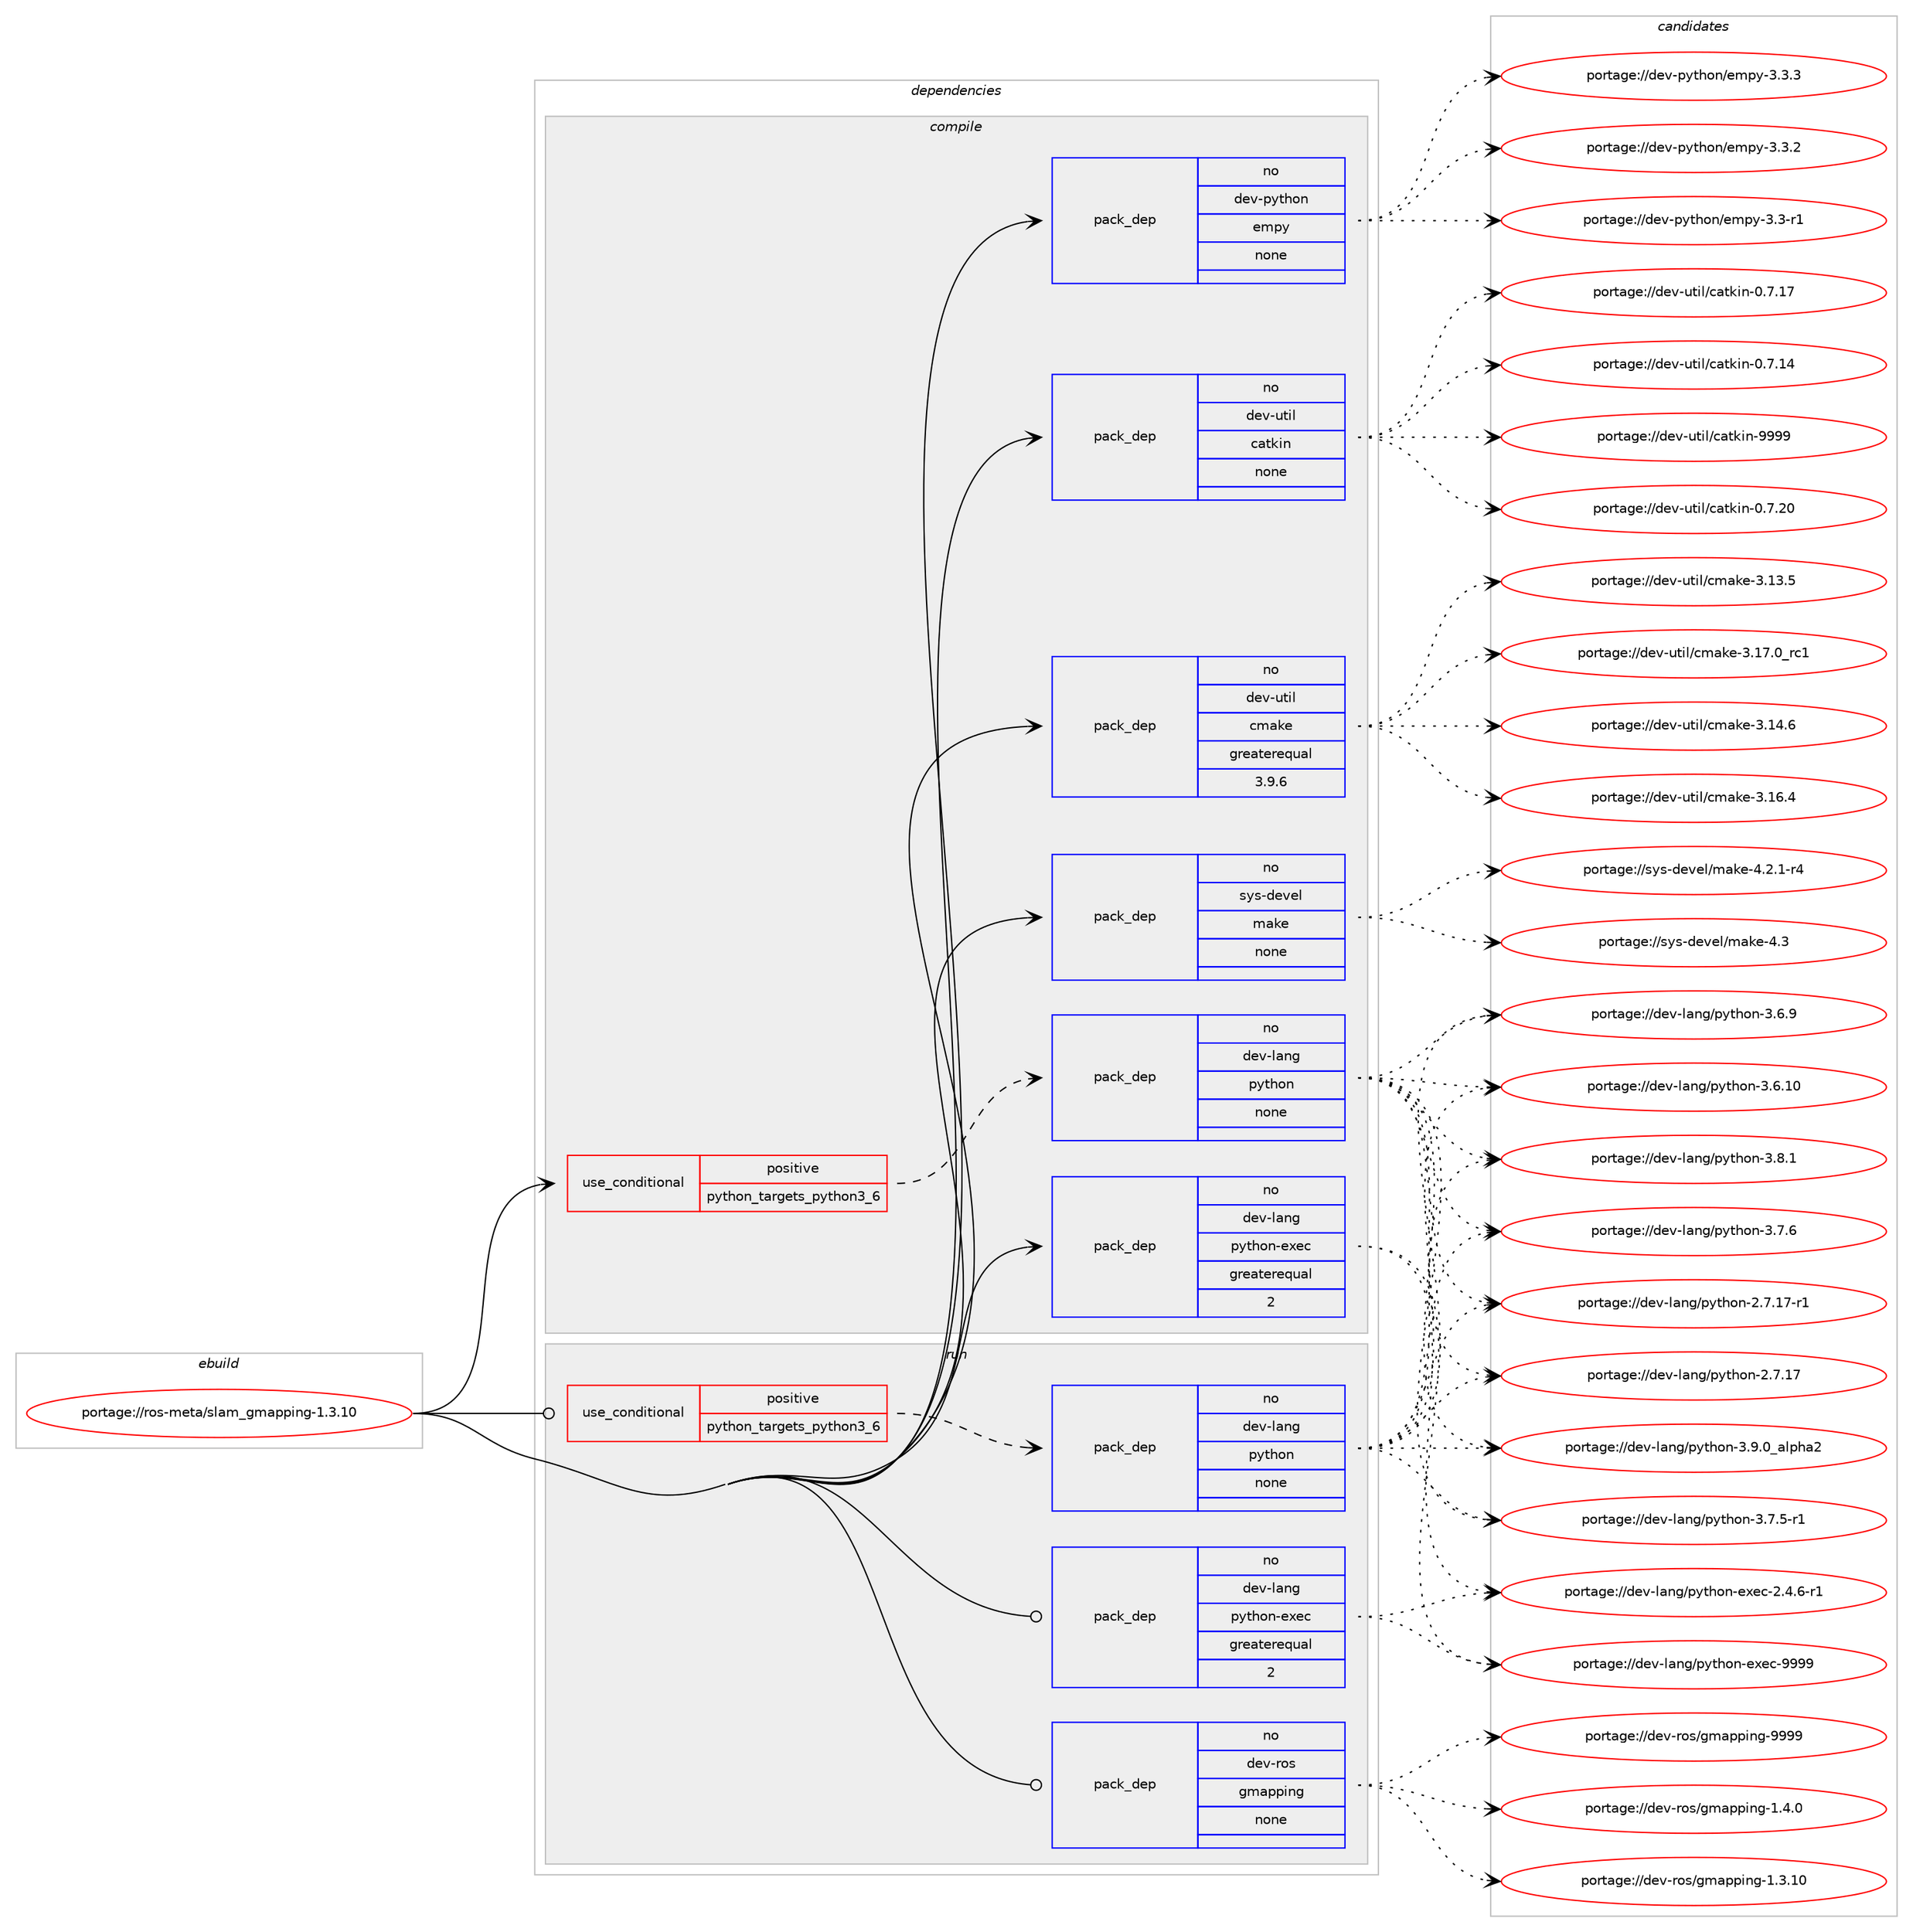 digraph prolog {

# *************
# Graph options
# *************

newrank=true;
concentrate=true;
compound=true;
graph [rankdir=LR,fontname=Helvetica,fontsize=10,ranksep=1.5];#, ranksep=2.5, nodesep=0.2];
edge  [arrowhead=vee];
node  [fontname=Helvetica,fontsize=10];

# **********
# The ebuild
# **********

subgraph cluster_leftcol {
color=gray;
rank=same;
label=<<i>ebuild</i>>;
id [label="portage://ros-meta/slam_gmapping-1.3.10", color=red, width=4, href="../ros-meta/slam_gmapping-1.3.10.svg"];
}

# ****************
# The dependencies
# ****************

subgraph cluster_midcol {
color=gray;
label=<<i>dependencies</i>>;
subgraph cluster_compile {
fillcolor="#eeeeee";
style=filled;
label=<<i>compile</i>>;
subgraph cond12927 {
dependency63053 [label=<<TABLE BORDER="0" CELLBORDER="1" CELLSPACING="0" CELLPADDING="4"><TR><TD ROWSPAN="3" CELLPADDING="10">use_conditional</TD></TR><TR><TD>positive</TD></TR><TR><TD>python_targets_python3_6</TD></TR></TABLE>>, shape=none, color=red];
subgraph pack48778 {
dependency63054 [label=<<TABLE BORDER="0" CELLBORDER="1" CELLSPACING="0" CELLPADDING="4" WIDTH="220"><TR><TD ROWSPAN="6" CELLPADDING="30">pack_dep</TD></TR><TR><TD WIDTH="110">no</TD></TR><TR><TD>dev-lang</TD></TR><TR><TD>python</TD></TR><TR><TD>none</TD></TR><TR><TD></TD></TR></TABLE>>, shape=none, color=blue];
}
dependency63053:e -> dependency63054:w [weight=20,style="dashed",arrowhead="vee"];
}
id:e -> dependency63053:w [weight=20,style="solid",arrowhead="vee"];
subgraph pack48779 {
dependency63055 [label=<<TABLE BORDER="0" CELLBORDER="1" CELLSPACING="0" CELLPADDING="4" WIDTH="220"><TR><TD ROWSPAN="6" CELLPADDING="30">pack_dep</TD></TR><TR><TD WIDTH="110">no</TD></TR><TR><TD>dev-lang</TD></TR><TR><TD>python-exec</TD></TR><TR><TD>greaterequal</TD></TR><TR><TD>2</TD></TR></TABLE>>, shape=none, color=blue];
}
id:e -> dependency63055:w [weight=20,style="solid",arrowhead="vee"];
subgraph pack48780 {
dependency63056 [label=<<TABLE BORDER="0" CELLBORDER="1" CELLSPACING="0" CELLPADDING="4" WIDTH="220"><TR><TD ROWSPAN="6" CELLPADDING="30">pack_dep</TD></TR><TR><TD WIDTH="110">no</TD></TR><TR><TD>dev-python</TD></TR><TR><TD>empy</TD></TR><TR><TD>none</TD></TR><TR><TD></TD></TR></TABLE>>, shape=none, color=blue];
}
id:e -> dependency63056:w [weight=20,style="solid",arrowhead="vee"];
subgraph pack48781 {
dependency63057 [label=<<TABLE BORDER="0" CELLBORDER="1" CELLSPACING="0" CELLPADDING="4" WIDTH="220"><TR><TD ROWSPAN="6" CELLPADDING="30">pack_dep</TD></TR><TR><TD WIDTH="110">no</TD></TR><TR><TD>dev-util</TD></TR><TR><TD>catkin</TD></TR><TR><TD>none</TD></TR><TR><TD></TD></TR></TABLE>>, shape=none, color=blue];
}
id:e -> dependency63057:w [weight=20,style="solid",arrowhead="vee"];
subgraph pack48782 {
dependency63058 [label=<<TABLE BORDER="0" CELLBORDER="1" CELLSPACING="0" CELLPADDING="4" WIDTH="220"><TR><TD ROWSPAN="6" CELLPADDING="30">pack_dep</TD></TR><TR><TD WIDTH="110">no</TD></TR><TR><TD>dev-util</TD></TR><TR><TD>cmake</TD></TR><TR><TD>greaterequal</TD></TR><TR><TD>3.9.6</TD></TR></TABLE>>, shape=none, color=blue];
}
id:e -> dependency63058:w [weight=20,style="solid",arrowhead="vee"];
subgraph pack48783 {
dependency63059 [label=<<TABLE BORDER="0" CELLBORDER="1" CELLSPACING="0" CELLPADDING="4" WIDTH="220"><TR><TD ROWSPAN="6" CELLPADDING="30">pack_dep</TD></TR><TR><TD WIDTH="110">no</TD></TR><TR><TD>sys-devel</TD></TR><TR><TD>make</TD></TR><TR><TD>none</TD></TR><TR><TD></TD></TR></TABLE>>, shape=none, color=blue];
}
id:e -> dependency63059:w [weight=20,style="solid",arrowhead="vee"];
}
subgraph cluster_compileandrun {
fillcolor="#eeeeee";
style=filled;
label=<<i>compile and run</i>>;
}
subgraph cluster_run {
fillcolor="#eeeeee";
style=filled;
label=<<i>run</i>>;
subgraph cond12928 {
dependency63060 [label=<<TABLE BORDER="0" CELLBORDER="1" CELLSPACING="0" CELLPADDING="4"><TR><TD ROWSPAN="3" CELLPADDING="10">use_conditional</TD></TR><TR><TD>positive</TD></TR><TR><TD>python_targets_python3_6</TD></TR></TABLE>>, shape=none, color=red];
subgraph pack48784 {
dependency63061 [label=<<TABLE BORDER="0" CELLBORDER="1" CELLSPACING="0" CELLPADDING="4" WIDTH="220"><TR><TD ROWSPAN="6" CELLPADDING="30">pack_dep</TD></TR><TR><TD WIDTH="110">no</TD></TR><TR><TD>dev-lang</TD></TR><TR><TD>python</TD></TR><TR><TD>none</TD></TR><TR><TD></TD></TR></TABLE>>, shape=none, color=blue];
}
dependency63060:e -> dependency63061:w [weight=20,style="dashed",arrowhead="vee"];
}
id:e -> dependency63060:w [weight=20,style="solid",arrowhead="odot"];
subgraph pack48785 {
dependency63062 [label=<<TABLE BORDER="0" CELLBORDER="1" CELLSPACING="0" CELLPADDING="4" WIDTH="220"><TR><TD ROWSPAN="6" CELLPADDING="30">pack_dep</TD></TR><TR><TD WIDTH="110">no</TD></TR><TR><TD>dev-lang</TD></TR><TR><TD>python-exec</TD></TR><TR><TD>greaterequal</TD></TR><TR><TD>2</TD></TR></TABLE>>, shape=none, color=blue];
}
id:e -> dependency63062:w [weight=20,style="solid",arrowhead="odot"];
subgraph pack48786 {
dependency63063 [label=<<TABLE BORDER="0" CELLBORDER="1" CELLSPACING="0" CELLPADDING="4" WIDTH="220"><TR><TD ROWSPAN="6" CELLPADDING="30">pack_dep</TD></TR><TR><TD WIDTH="110">no</TD></TR><TR><TD>dev-ros</TD></TR><TR><TD>gmapping</TD></TR><TR><TD>none</TD></TR><TR><TD></TD></TR></TABLE>>, shape=none, color=blue];
}
id:e -> dependency63063:w [weight=20,style="solid",arrowhead="odot"];
}
}

# **************
# The candidates
# **************

subgraph cluster_choices {
rank=same;
color=gray;
label=<<i>candidates</i>>;

subgraph choice48778 {
color=black;
nodesep=1;
choice10010111845108971101034711212111610411111045514657464895971081121049750 [label="portage://dev-lang/python-3.9.0_alpha2", color=red, width=4,href="../dev-lang/python-3.9.0_alpha2.svg"];
choice100101118451089711010347112121116104111110455146564649 [label="portage://dev-lang/python-3.8.1", color=red, width=4,href="../dev-lang/python-3.8.1.svg"];
choice100101118451089711010347112121116104111110455146554654 [label="portage://dev-lang/python-3.7.6", color=red, width=4,href="../dev-lang/python-3.7.6.svg"];
choice1001011184510897110103471121211161041111104551465546534511449 [label="portage://dev-lang/python-3.7.5-r1", color=red, width=4,href="../dev-lang/python-3.7.5-r1.svg"];
choice100101118451089711010347112121116104111110455146544657 [label="portage://dev-lang/python-3.6.9", color=red, width=4,href="../dev-lang/python-3.6.9.svg"];
choice10010111845108971101034711212111610411111045514654464948 [label="portage://dev-lang/python-3.6.10", color=red, width=4,href="../dev-lang/python-3.6.10.svg"];
choice100101118451089711010347112121116104111110455046554649554511449 [label="portage://dev-lang/python-2.7.17-r1", color=red, width=4,href="../dev-lang/python-2.7.17-r1.svg"];
choice10010111845108971101034711212111610411111045504655464955 [label="portage://dev-lang/python-2.7.17", color=red, width=4,href="../dev-lang/python-2.7.17.svg"];
dependency63054:e -> choice10010111845108971101034711212111610411111045514657464895971081121049750:w [style=dotted,weight="100"];
dependency63054:e -> choice100101118451089711010347112121116104111110455146564649:w [style=dotted,weight="100"];
dependency63054:e -> choice100101118451089711010347112121116104111110455146554654:w [style=dotted,weight="100"];
dependency63054:e -> choice1001011184510897110103471121211161041111104551465546534511449:w [style=dotted,weight="100"];
dependency63054:e -> choice100101118451089711010347112121116104111110455146544657:w [style=dotted,weight="100"];
dependency63054:e -> choice10010111845108971101034711212111610411111045514654464948:w [style=dotted,weight="100"];
dependency63054:e -> choice100101118451089711010347112121116104111110455046554649554511449:w [style=dotted,weight="100"];
dependency63054:e -> choice10010111845108971101034711212111610411111045504655464955:w [style=dotted,weight="100"];
}
subgraph choice48779 {
color=black;
nodesep=1;
choice10010111845108971101034711212111610411111045101120101994557575757 [label="portage://dev-lang/python-exec-9999", color=red, width=4,href="../dev-lang/python-exec-9999.svg"];
choice10010111845108971101034711212111610411111045101120101994550465246544511449 [label="portage://dev-lang/python-exec-2.4.6-r1", color=red, width=4,href="../dev-lang/python-exec-2.4.6-r1.svg"];
dependency63055:e -> choice10010111845108971101034711212111610411111045101120101994557575757:w [style=dotted,weight="100"];
dependency63055:e -> choice10010111845108971101034711212111610411111045101120101994550465246544511449:w [style=dotted,weight="100"];
}
subgraph choice48780 {
color=black;
nodesep=1;
choice1001011184511212111610411111047101109112121455146514651 [label="portage://dev-python/empy-3.3.3", color=red, width=4,href="../dev-python/empy-3.3.3.svg"];
choice1001011184511212111610411111047101109112121455146514650 [label="portage://dev-python/empy-3.3.2", color=red, width=4,href="../dev-python/empy-3.3.2.svg"];
choice1001011184511212111610411111047101109112121455146514511449 [label="portage://dev-python/empy-3.3-r1", color=red, width=4,href="../dev-python/empy-3.3-r1.svg"];
dependency63056:e -> choice1001011184511212111610411111047101109112121455146514651:w [style=dotted,weight="100"];
dependency63056:e -> choice1001011184511212111610411111047101109112121455146514650:w [style=dotted,weight="100"];
dependency63056:e -> choice1001011184511212111610411111047101109112121455146514511449:w [style=dotted,weight="100"];
}
subgraph choice48781 {
color=black;
nodesep=1;
choice100101118451171161051084799971161071051104557575757 [label="portage://dev-util/catkin-9999", color=red, width=4,href="../dev-util/catkin-9999.svg"];
choice1001011184511711610510847999711610710511045484655465048 [label="portage://dev-util/catkin-0.7.20", color=red, width=4,href="../dev-util/catkin-0.7.20.svg"];
choice1001011184511711610510847999711610710511045484655464955 [label="portage://dev-util/catkin-0.7.17", color=red, width=4,href="../dev-util/catkin-0.7.17.svg"];
choice1001011184511711610510847999711610710511045484655464952 [label="portage://dev-util/catkin-0.7.14", color=red, width=4,href="../dev-util/catkin-0.7.14.svg"];
dependency63057:e -> choice100101118451171161051084799971161071051104557575757:w [style=dotted,weight="100"];
dependency63057:e -> choice1001011184511711610510847999711610710511045484655465048:w [style=dotted,weight="100"];
dependency63057:e -> choice1001011184511711610510847999711610710511045484655464955:w [style=dotted,weight="100"];
dependency63057:e -> choice1001011184511711610510847999711610710511045484655464952:w [style=dotted,weight="100"];
}
subgraph choice48782 {
color=black;
nodesep=1;
choice1001011184511711610510847991099710710145514649554648951149949 [label="portage://dev-util/cmake-3.17.0_rc1", color=red, width=4,href="../dev-util/cmake-3.17.0_rc1.svg"];
choice1001011184511711610510847991099710710145514649544652 [label="portage://dev-util/cmake-3.16.4", color=red, width=4,href="../dev-util/cmake-3.16.4.svg"];
choice1001011184511711610510847991099710710145514649524654 [label="portage://dev-util/cmake-3.14.6", color=red, width=4,href="../dev-util/cmake-3.14.6.svg"];
choice1001011184511711610510847991099710710145514649514653 [label="portage://dev-util/cmake-3.13.5", color=red, width=4,href="../dev-util/cmake-3.13.5.svg"];
dependency63058:e -> choice1001011184511711610510847991099710710145514649554648951149949:w [style=dotted,weight="100"];
dependency63058:e -> choice1001011184511711610510847991099710710145514649544652:w [style=dotted,weight="100"];
dependency63058:e -> choice1001011184511711610510847991099710710145514649524654:w [style=dotted,weight="100"];
dependency63058:e -> choice1001011184511711610510847991099710710145514649514653:w [style=dotted,weight="100"];
}
subgraph choice48783 {
color=black;
nodesep=1;
choice11512111545100101118101108471099710710145524651 [label="portage://sys-devel/make-4.3", color=red, width=4,href="../sys-devel/make-4.3.svg"];
choice1151211154510010111810110847109971071014552465046494511452 [label="portage://sys-devel/make-4.2.1-r4", color=red, width=4,href="../sys-devel/make-4.2.1-r4.svg"];
dependency63059:e -> choice11512111545100101118101108471099710710145524651:w [style=dotted,weight="100"];
dependency63059:e -> choice1151211154510010111810110847109971071014552465046494511452:w [style=dotted,weight="100"];
}
subgraph choice48784 {
color=black;
nodesep=1;
choice10010111845108971101034711212111610411111045514657464895971081121049750 [label="portage://dev-lang/python-3.9.0_alpha2", color=red, width=4,href="../dev-lang/python-3.9.0_alpha2.svg"];
choice100101118451089711010347112121116104111110455146564649 [label="portage://dev-lang/python-3.8.1", color=red, width=4,href="../dev-lang/python-3.8.1.svg"];
choice100101118451089711010347112121116104111110455146554654 [label="portage://dev-lang/python-3.7.6", color=red, width=4,href="../dev-lang/python-3.7.6.svg"];
choice1001011184510897110103471121211161041111104551465546534511449 [label="portage://dev-lang/python-3.7.5-r1", color=red, width=4,href="../dev-lang/python-3.7.5-r1.svg"];
choice100101118451089711010347112121116104111110455146544657 [label="portage://dev-lang/python-3.6.9", color=red, width=4,href="../dev-lang/python-3.6.9.svg"];
choice10010111845108971101034711212111610411111045514654464948 [label="portage://dev-lang/python-3.6.10", color=red, width=4,href="../dev-lang/python-3.6.10.svg"];
choice100101118451089711010347112121116104111110455046554649554511449 [label="portage://dev-lang/python-2.7.17-r1", color=red, width=4,href="../dev-lang/python-2.7.17-r1.svg"];
choice10010111845108971101034711212111610411111045504655464955 [label="portage://dev-lang/python-2.7.17", color=red, width=4,href="../dev-lang/python-2.7.17.svg"];
dependency63061:e -> choice10010111845108971101034711212111610411111045514657464895971081121049750:w [style=dotted,weight="100"];
dependency63061:e -> choice100101118451089711010347112121116104111110455146564649:w [style=dotted,weight="100"];
dependency63061:e -> choice100101118451089711010347112121116104111110455146554654:w [style=dotted,weight="100"];
dependency63061:e -> choice1001011184510897110103471121211161041111104551465546534511449:w [style=dotted,weight="100"];
dependency63061:e -> choice100101118451089711010347112121116104111110455146544657:w [style=dotted,weight="100"];
dependency63061:e -> choice10010111845108971101034711212111610411111045514654464948:w [style=dotted,weight="100"];
dependency63061:e -> choice100101118451089711010347112121116104111110455046554649554511449:w [style=dotted,weight="100"];
dependency63061:e -> choice10010111845108971101034711212111610411111045504655464955:w [style=dotted,weight="100"];
}
subgraph choice48785 {
color=black;
nodesep=1;
choice10010111845108971101034711212111610411111045101120101994557575757 [label="portage://dev-lang/python-exec-9999", color=red, width=4,href="../dev-lang/python-exec-9999.svg"];
choice10010111845108971101034711212111610411111045101120101994550465246544511449 [label="portage://dev-lang/python-exec-2.4.6-r1", color=red, width=4,href="../dev-lang/python-exec-2.4.6-r1.svg"];
dependency63062:e -> choice10010111845108971101034711212111610411111045101120101994557575757:w [style=dotted,weight="100"];
dependency63062:e -> choice10010111845108971101034711212111610411111045101120101994550465246544511449:w [style=dotted,weight="100"];
}
subgraph choice48786 {
color=black;
nodesep=1;
choice1001011184511411111547103109971121121051101034557575757 [label="portage://dev-ros/gmapping-9999", color=red, width=4,href="../dev-ros/gmapping-9999.svg"];
choice100101118451141111154710310997112112105110103454946524648 [label="portage://dev-ros/gmapping-1.4.0", color=red, width=4,href="../dev-ros/gmapping-1.4.0.svg"];
choice10010111845114111115471031099711211210511010345494651464948 [label="portage://dev-ros/gmapping-1.3.10", color=red, width=4,href="../dev-ros/gmapping-1.3.10.svg"];
dependency63063:e -> choice1001011184511411111547103109971121121051101034557575757:w [style=dotted,weight="100"];
dependency63063:e -> choice100101118451141111154710310997112112105110103454946524648:w [style=dotted,weight="100"];
dependency63063:e -> choice10010111845114111115471031099711211210511010345494651464948:w [style=dotted,weight="100"];
}
}

}

